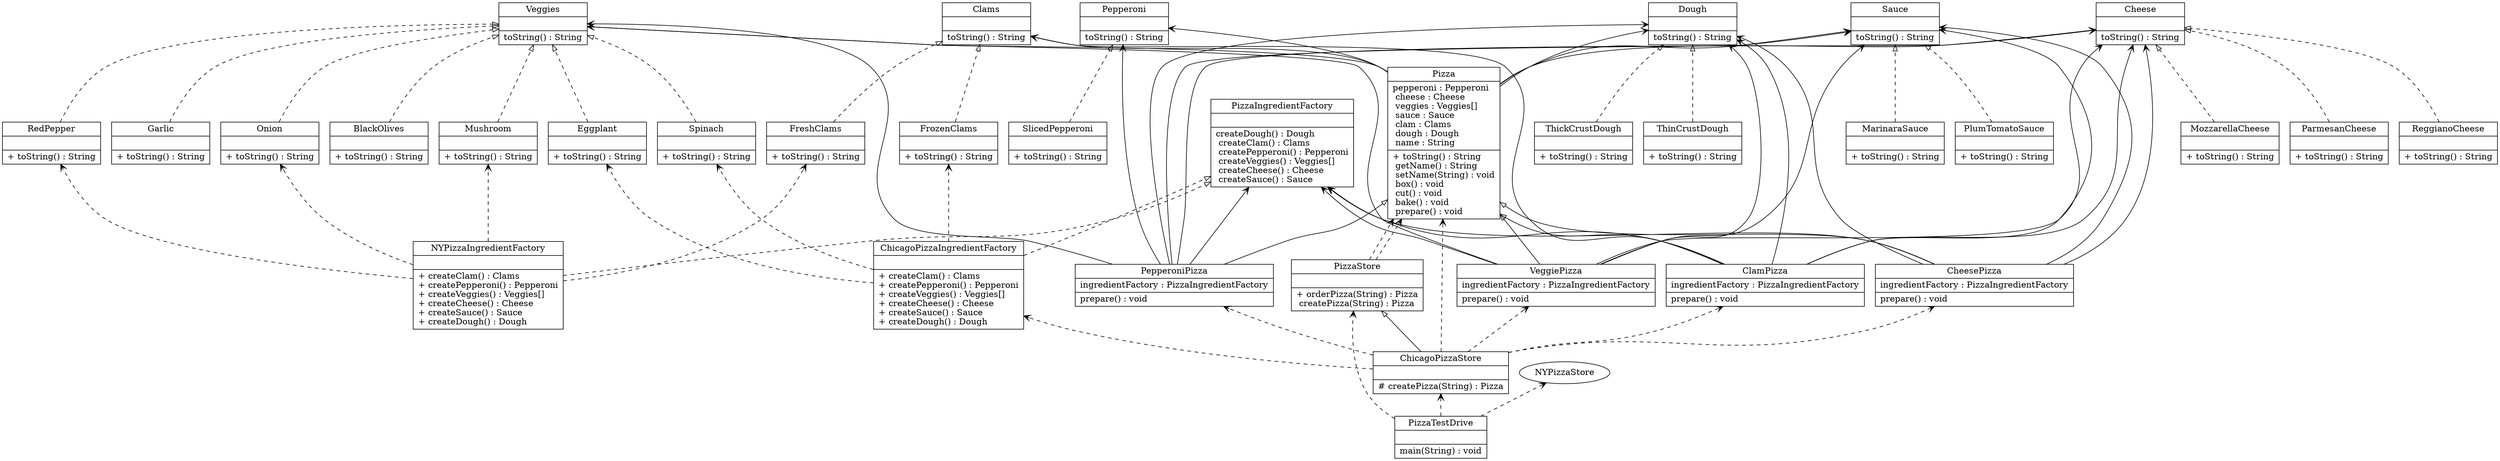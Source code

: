 digraph G{
rankdir=BT;
BlackOlives [
shape="record",
label = "{BlackOlives||+ toString() : String\l}"
];BlackOlives -> Veggies [arrowhead="onormal", style="dashed"];Cheese [
shape="record",
label = "{Cheese|| toString() : String\l}"
];CheesePizza [
shape="record",
label = "{CheesePizza| ingredientFactory : PizzaIngredientFactory\l| prepare() : void\l}"
];CheesePizza -> Pizza [arrowhead="onormal", style="solid"];CheesePizza -> PizzaIngredientFactory [arrowhead="open", style="solid"];CheesePizza -> Cheese [arrowhead="open", style="solid"];CheesePizza -> Dough [arrowhead="open", style="solid"];CheesePizza -> Sauce [arrowhead="open", style="solid"];ChicagoPizzaIngredientFactory [
shape="record",
label = "{ChicagoPizzaIngredientFactory||+ createClam() : Clams\l+ createPepperoni() : Pepperoni\l+ createVeggies() : Veggies[]\l+ createCheese() : Cheese\l+ createSauce() : Sauce\l+ createDough() : Dough\l}"
];ChicagoPizzaIngredientFactory -> PizzaIngredientFactory [arrowhead="onormal", style="dashed"];ChicagoPizzaIngredientFactory -> Eggplant [arrowhead="open", style="dashed"];ChicagoPizzaIngredientFactory -> Spinach [arrowhead="open", style="dashed"];ChicagoPizzaIngredientFactory -> FrozenClams [arrowhead="open", style="dashed"];ChicagoPizzaStore [
shape="record",
label = "{ChicagoPizzaStore||# createPizza(String) : Pizza\l}"
];ChicagoPizzaStore -> PizzaStore [arrowhead="onormal", style="solid"];ChicagoPizzaStore -> Pizza [arrowhead="open", style="dashed"];ChicagoPizzaStore -> CheesePizza [arrowhead="open", style="dashed"];ChicagoPizzaStore -> PepperoniPizza [arrowhead="open", style="dashed"];ChicagoPizzaStore -> ChicagoPizzaIngredientFactory [arrowhead="open", style="dashed"];ChicagoPizzaStore -> VeggiePizza [arrowhead="open", style="dashed"];ChicagoPizzaStore -> ClamPizza [arrowhead="open", style="dashed"];ClamPizza [
shape="record",
label = "{ClamPizza| ingredientFactory : PizzaIngredientFactory\l| prepare() : void\l}"
];ClamPizza -> Pizza [arrowhead="onormal", style="solid"];ClamPizza -> PizzaIngredientFactory [arrowhead="open", style="solid"];ClamPizza -> Cheese [arrowhead="open", style="solid"];ClamPizza -> Clams [arrowhead="open", style="solid"];ClamPizza -> Dough [arrowhead="open", style="solid"];ClamPizza -> Sauce [arrowhead="open", style="solid"];Clams [
shape="record",
label = "{Clams|| toString() : String\l}"
];Dough [
shape="record",
label = "{Dough|| toString() : String\l}"
];Eggplant [
shape="record",
label = "{Eggplant||+ toString() : String\l}"
];Eggplant -> Veggies [arrowhead="onormal", style="dashed"];FreshClams [
shape="record",
label = "{FreshClams||+ toString() : String\l}"
];FreshClams -> Clams [arrowhead="onormal", style="dashed"];FrozenClams [
shape="record",
label = "{FrozenClams||+ toString() : String\l}"
];FrozenClams -> Clams [arrowhead="onormal", style="dashed"];Garlic [
shape="record",
label = "{Garlic||+ toString() : String\l}"
];Garlic -> Veggies [arrowhead="onormal", style="dashed"];MarinaraSauce [
shape="record",
label = "{MarinaraSauce||+ toString() : String\l}"
];MarinaraSauce -> Sauce [arrowhead="onormal", style="dashed"];MozzarellaCheese [
shape="record",
label = "{MozzarellaCheese||+ toString() : String\l}"
];MozzarellaCheese -> Cheese [arrowhead="onormal", style="dashed"];Mushroom [
shape="record",
label = "{Mushroom||+ toString() : String\l}"
];Mushroom -> Veggies [arrowhead="onormal", style="dashed"];NYPizzaIngredientFactory [
shape="record",
label = "{NYPizzaIngredientFactory||+ createClam() : Clams\l+ createPepperoni() : Pepperoni\l+ createVeggies() : Veggies[]\l+ createCheese() : Cheese\l+ createSauce() : Sauce\l+ createDough() : Dough\l}"
];NYPizzaIngredientFactory -> PizzaIngredientFactory [arrowhead="onormal", style="dashed"];NYPizzaIngredientFactory -> RedPepper [arrowhead="open", style="dashed"];NYPizzaIngredientFactory -> Mushroom [arrowhead="open", style="dashed"];NYPizzaIngredientFactory -> Onion [arrowhead="open", style="dashed"];NYPizzaIngredientFactory -> FreshClams [arrowhead="open", style="dashed"];PizzaStore [
shape="record",
label = "{PizzaStore||+ orderPizza(String) : Pizza\l createPizza(String) : Pizza\l}"
];PizzaStore -> Pizza [arrowhead="open", style="dashed"];Onion [
shape="record",
label = "{Onion||+ toString() : String\l}"
];Onion -> Veggies [arrowhead="onormal", style="dashed"];ParmesanCheese [
shape="record",
label = "{ParmesanCheese||+ toString() : String\l}"
];ParmesanCheese -> Cheese [arrowhead="onormal", style="dashed"];Pepperoni [
shape="record",
label = "{Pepperoni|| toString() : String\l}"
];PepperoniPizza [
shape="record",
label = "{PepperoniPizza| ingredientFactory : PizzaIngredientFactory\l| prepare() : void\l}"
];PepperoniPizza -> Pizza [arrowhead="onormal", style="solid"];PepperoniPizza -> PizzaIngredientFactory [arrowhead="open", style="solid"];PepperoniPizza -> Cheese [arrowhead="open", style="solid"];PepperoniPizza -> Veggies[] [arrowhead="open", style="solid"];PepperoniPizza -> Dough [arrowhead="open", style="solid"];PepperoniPizza -> Sauce [arrowhead="open", style="solid"];PepperoniPizza -> Pepperoni [arrowhead="open", style="solid"];Pizza [
shape="record",
label = "{Pizza| pepperoni : Pepperoni\l cheese : Cheese\l veggies : Veggies[]\l sauce : Sauce\l clam : Clams\l dough : Dough\l name : String\l|+ toString() : String\l getName() : String\l setName(String) : void\l box() : void\l cut() : void\l bake() : void\l prepare() : void\l}"
];Pizza -> Cheese [arrowhead="open", style="solid"];Pizza -> Veggies[] [arrowhead="open", style="solid"];Pizza -> Sauce [arrowhead="open", style="solid"];Pizza -> Dough [arrowhead="open", style="solid"];Pizza -> Pepperoni [arrowhead="open", style="solid"];Pizza -> Clams [arrowhead="open", style="solid"];PizzaIngredientFactory [
shape="record",
label = "{PizzaIngredientFactory|| createDough() : Dough\l createClam() : Clams\l createPepperoni() : Pepperoni\l createVeggies() : Veggies[]\l createCheese() : Cheese\l createSauce() : Sauce\l}"
];PizzaStore [
shape="record",
label = "{PizzaStore||+ orderPizza(String) : Pizza\l createPizza(String) : Pizza\l}"
];PizzaStore -> Pizza [arrowhead="open", style="dashed"];PizzaTestDrive [
shape="record",
label = "{PizzaTestDrive|| main(String) : void\l}"
];PizzaTestDrive -> PizzaStore [arrowhead="open", style="dashed"];PizzaTestDrive -> ChicagoPizzaStore [arrowhead="open", style="dashed"];PizzaTestDrive -> NYPizzaStore [arrowhead="open", style="dashed"];PlumTomatoSauce [
shape="record",
label = "{PlumTomatoSauce||+ toString() : String\l}"
];PlumTomatoSauce -> Sauce [arrowhead="onormal", style="dashed"];RedPepper [
shape="record",
label = "{RedPepper||+ toString() : String\l}"
];RedPepper -> Veggies [arrowhead="onormal", style="dashed"];ReggianoCheese [
shape="record",
label = "{ReggianoCheese||+ toString() : String\l}"
];ReggianoCheese -> Cheese [arrowhead="onormal", style="dashed"];Sauce [
shape="record",
label = "{Sauce|| toString() : String\l}"
];SlicedPepperoni [
shape="record",
label = "{SlicedPepperoni||+ toString() : String\l}"
];SlicedPepperoni -> Pepperoni [arrowhead="onormal", style="dashed"];Spinach [
shape="record",
label = "{Spinach||+ toString() : String\l}"
];Spinach -> Veggies [arrowhead="onormal", style="dashed"];ThickCrustDough [
shape="record",
label = "{ThickCrustDough||+ toString() : String\l}"
];ThickCrustDough -> Dough [arrowhead="onormal", style="dashed"];ThinCrustDough [
shape="record",
label = "{ThinCrustDough||+ toString() : String\l}"
];ThinCrustDough -> Dough [arrowhead="onormal", style="dashed"];VeggiePizza [
shape="record",
label = "{VeggiePizza| ingredientFactory : PizzaIngredientFactory\l| prepare() : void\l}"
];VeggiePizza -> Pizza [arrowhead="onormal", style="solid"];VeggiePizza -> PizzaIngredientFactory [arrowhead="open", style="solid"];VeggiePizza -> Cheese [arrowhead="open", style="solid"];VeggiePizza -> Veggies[] [arrowhead="open", style="solid"];VeggiePizza -> Dough [arrowhead="open", style="solid"];VeggiePizza -> Sauce [arrowhead="open", style="solid"];Veggies [
shape="record",
label = "{Veggies|| toString() : String\l}"
];}